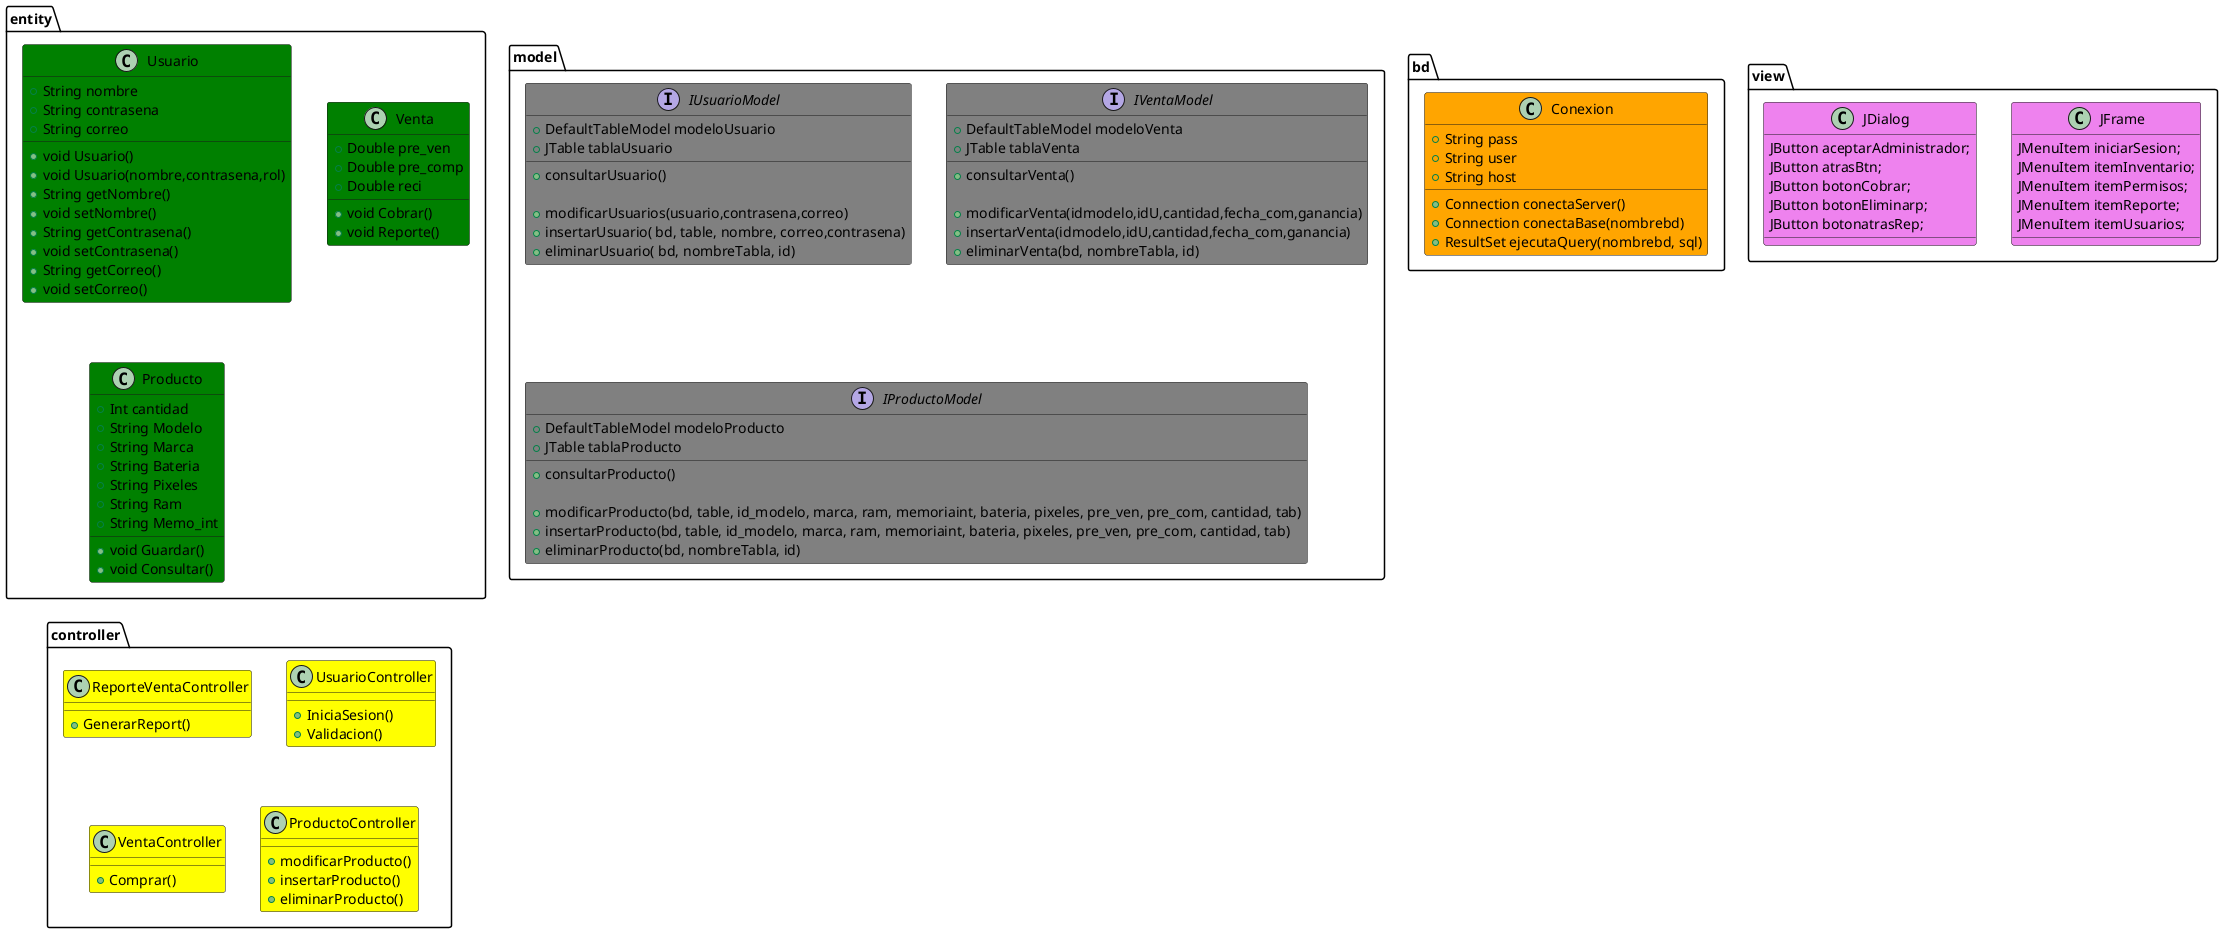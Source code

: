@startuml
class bd.Conexion #orange{
+String pass
+String user
+String host

+Connection conectaServer()
+Connection conectaBase(nombrebd)
+ResultSet ejecutaQuery(nombrebd, sql)

}


class entity.Usuario #green{
+String nombre
+String contrasena
+String correo

+void Usuario()
+void Usuario(nombre,contrasena,rol)
+String getNombre()
+void setNombre()
+String getContrasena()
+void setContrasena()
+String getCorreo()
+void setCorreo()

}
class entity.Venta #green{
+Double pre_ven
+Double pre_comp
+Double reci
+void Cobrar()
+void Reporte()

}
class entity.Producto #green{
+Int cantidad
+String Modelo
+String Marca
+String Bateria
+String Pixeles
+String Ram
+String Memo_int
+void Guardar()
+void Consultar()
}


interface model.IUsuarioModel #gray{
+DefaultTableModel modeloUsuario
+JTable tablaUsuario
+consultarUsuario()

+modificarUsuarios(usuario,contrasena,correo)
+insertarUsuario( bd, table, nombre, correo,contrasena)
+eliminarUsuario( bd, nombreTabla, id)
}
interface model.IVentaModel #gray{
+DefaultTableModel modeloVenta
+JTable tablaVenta
+consultarVenta()

+modificarVenta(idmodelo,idU,cantidad,fecha_com,ganancia)
+insertarVenta(idmodelo,idU,cantidad,fecha_com,ganancia)
+eliminarVenta(bd, nombreTabla, id)
}
interface model.IProductoModel #gray{
+DefaultTableModel modeloProducto
+JTable tablaProducto
+consultarProducto()

+modificarProducto(bd, table, id_modelo, marca, ram, memoriaint, bateria, pixeles, pre_ven, pre_com, cantidad, tab)
+insertarProducto(bd, table, id_modelo, marca, ram, memoriaint, bateria, pixeles, pre_ven, pre_com, cantidad, tab)
+eliminarProducto(bd, nombreTabla, id)
}



class controller.ReporteVentaController #yellow{
+GenerarReport()

}
class controller.UsuarioController #yellow{
+IniciaSesion()
+Validacion()

}
class controller.VentaController #yellow{
+Comprar()

}
class controller.ProductoController #yellow{
+modificarProducto()
+insertarProducto()
+eliminarProducto()
}


class view.JFrame #violet{
JMenuItem iniciarSesion;
JMenuItem itemInventario;
JMenuItem itemPermisos;
JMenuItem itemReporte;
JMenuItem itemUsuarios;
}
class view.JDialog #violet{
JButton aceptarAdministrador;
JButton atrasBtn;
JButton botonCobrar;
JButton botonEliminarp;
JButton botonatrasRep;
}
 

@enduml
